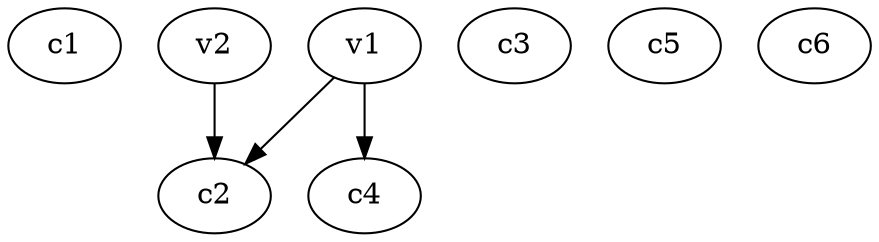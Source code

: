 strict digraph  {
c1;
c2;
c3;
c4;
c5;
c6;
v1;
v2;
v1 -> c4  [weight=1];
v1 -> c2  [weight=1];
v2 -> c2  [weight=1];
}

